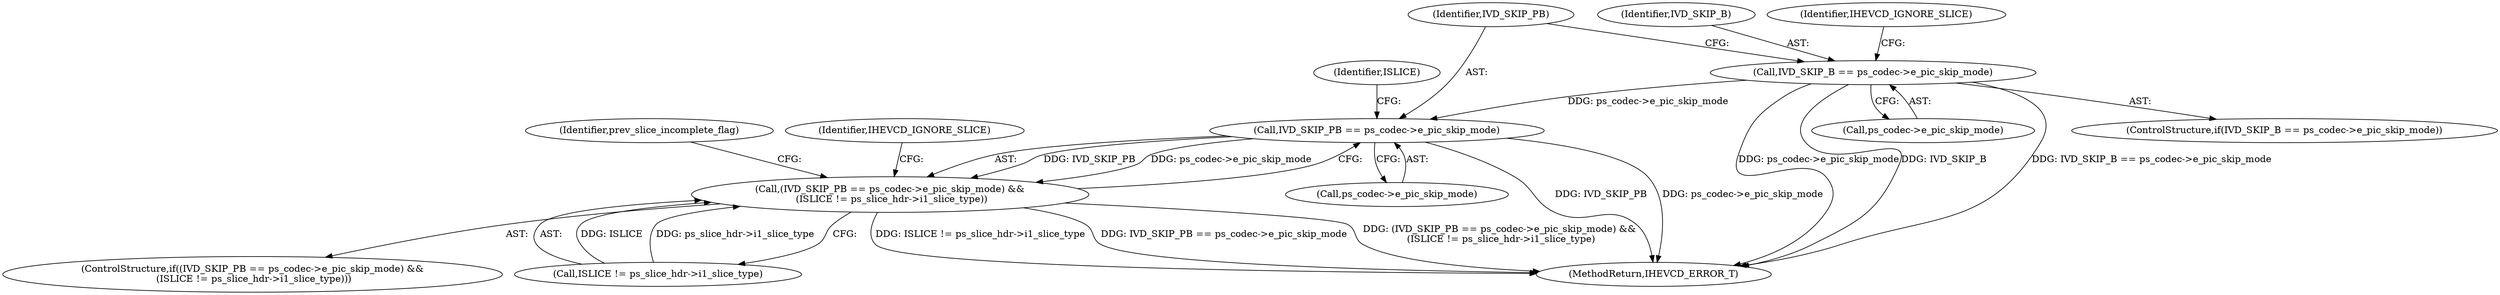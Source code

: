 digraph "0_Android_7c9be319a279654e55a6d757265f88c61a16a4d5@pointer" {
"1002608" [label="(Call,IVD_SKIP_B == ps_codec->e_pic_skip_mode)"];
"1002617" [label="(Call,IVD_SKIP_PB == ps_codec->e_pic_skip_mode)"];
"1002616" [label="(Call,(IVD_SKIP_PB == ps_codec->e_pic_skip_mode) &&\n (ISLICE != ps_slice_hdr->i1_slice_type))"];
"1002622" [label="(Call,ISLICE != ps_slice_hdr->i1_slice_type)"];
"1002615" [label="(ControlStructure,if((IVD_SKIP_PB == ps_codec->e_pic_skip_mode) &&\n (ISLICE != ps_slice_hdr->i1_slice_type)))"];
"1002629" [label="(Identifier,IHEVCD_IGNORE_SLICE)"];
"1002608" [label="(Call,IVD_SKIP_B == ps_codec->e_pic_skip_mode)"];
"1002609" [label="(Identifier,IVD_SKIP_B)"];
"1002631" [label="(Identifier,prev_slice_incomplete_flag)"];
"1002614" [label="(Identifier,IHEVCD_IGNORE_SLICE)"];
"1002610" [label="(Call,ps_codec->e_pic_skip_mode)"];
"1002616" [label="(Call,(IVD_SKIP_PB == ps_codec->e_pic_skip_mode) &&\n (ISLICE != ps_slice_hdr->i1_slice_type))"];
"1002623" [label="(Identifier,ISLICE)"];
"1002661" [label="(MethodReturn,IHEVCD_ERROR_T)"];
"1002607" [label="(ControlStructure,if(IVD_SKIP_B == ps_codec->e_pic_skip_mode))"];
"1002617" [label="(Call,IVD_SKIP_PB == ps_codec->e_pic_skip_mode)"];
"1002618" [label="(Identifier,IVD_SKIP_PB)"];
"1002619" [label="(Call,ps_codec->e_pic_skip_mode)"];
"1002608" -> "1002607"  [label="AST: "];
"1002608" -> "1002610"  [label="CFG: "];
"1002609" -> "1002608"  [label="AST: "];
"1002610" -> "1002608"  [label="AST: "];
"1002614" -> "1002608"  [label="CFG: "];
"1002618" -> "1002608"  [label="CFG: "];
"1002608" -> "1002661"  [label="DDG: ps_codec->e_pic_skip_mode"];
"1002608" -> "1002661"  [label="DDG: IVD_SKIP_B"];
"1002608" -> "1002661"  [label="DDG: IVD_SKIP_B == ps_codec->e_pic_skip_mode"];
"1002608" -> "1002617"  [label="DDG: ps_codec->e_pic_skip_mode"];
"1002617" -> "1002616"  [label="AST: "];
"1002617" -> "1002619"  [label="CFG: "];
"1002618" -> "1002617"  [label="AST: "];
"1002619" -> "1002617"  [label="AST: "];
"1002623" -> "1002617"  [label="CFG: "];
"1002616" -> "1002617"  [label="CFG: "];
"1002617" -> "1002661"  [label="DDG: IVD_SKIP_PB"];
"1002617" -> "1002661"  [label="DDG: ps_codec->e_pic_skip_mode"];
"1002617" -> "1002616"  [label="DDG: IVD_SKIP_PB"];
"1002617" -> "1002616"  [label="DDG: ps_codec->e_pic_skip_mode"];
"1002616" -> "1002615"  [label="AST: "];
"1002616" -> "1002622"  [label="CFG: "];
"1002622" -> "1002616"  [label="AST: "];
"1002629" -> "1002616"  [label="CFG: "];
"1002631" -> "1002616"  [label="CFG: "];
"1002616" -> "1002661"  [label="DDG: ISLICE != ps_slice_hdr->i1_slice_type"];
"1002616" -> "1002661"  [label="DDG: IVD_SKIP_PB == ps_codec->e_pic_skip_mode"];
"1002616" -> "1002661"  [label="DDG: (IVD_SKIP_PB == ps_codec->e_pic_skip_mode) &&\n (ISLICE != ps_slice_hdr->i1_slice_type)"];
"1002622" -> "1002616"  [label="DDG: ISLICE"];
"1002622" -> "1002616"  [label="DDG: ps_slice_hdr->i1_slice_type"];
}
